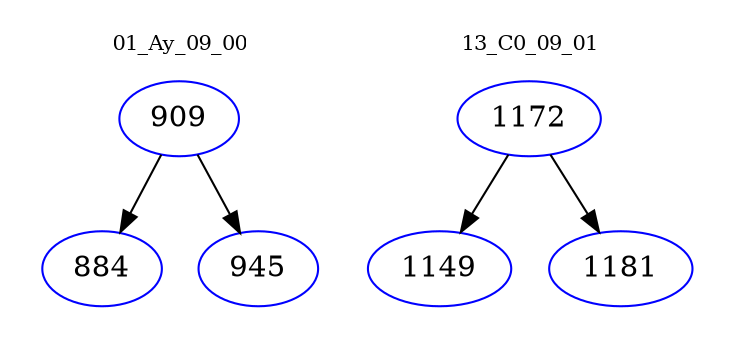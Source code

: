 digraph{
subgraph cluster_0 {
color = white
label = "01_Ay_09_00";
fontsize=10;
T0_909 [label="909", color="blue"]
T0_909 -> T0_884 [color="black"]
T0_884 [label="884", color="blue"]
T0_909 -> T0_945 [color="black"]
T0_945 [label="945", color="blue"]
}
subgraph cluster_1 {
color = white
label = "13_C0_09_01";
fontsize=10;
T1_1172 [label="1172", color="blue"]
T1_1172 -> T1_1149 [color="black"]
T1_1149 [label="1149", color="blue"]
T1_1172 -> T1_1181 [color="black"]
T1_1181 [label="1181", color="blue"]
}
}
